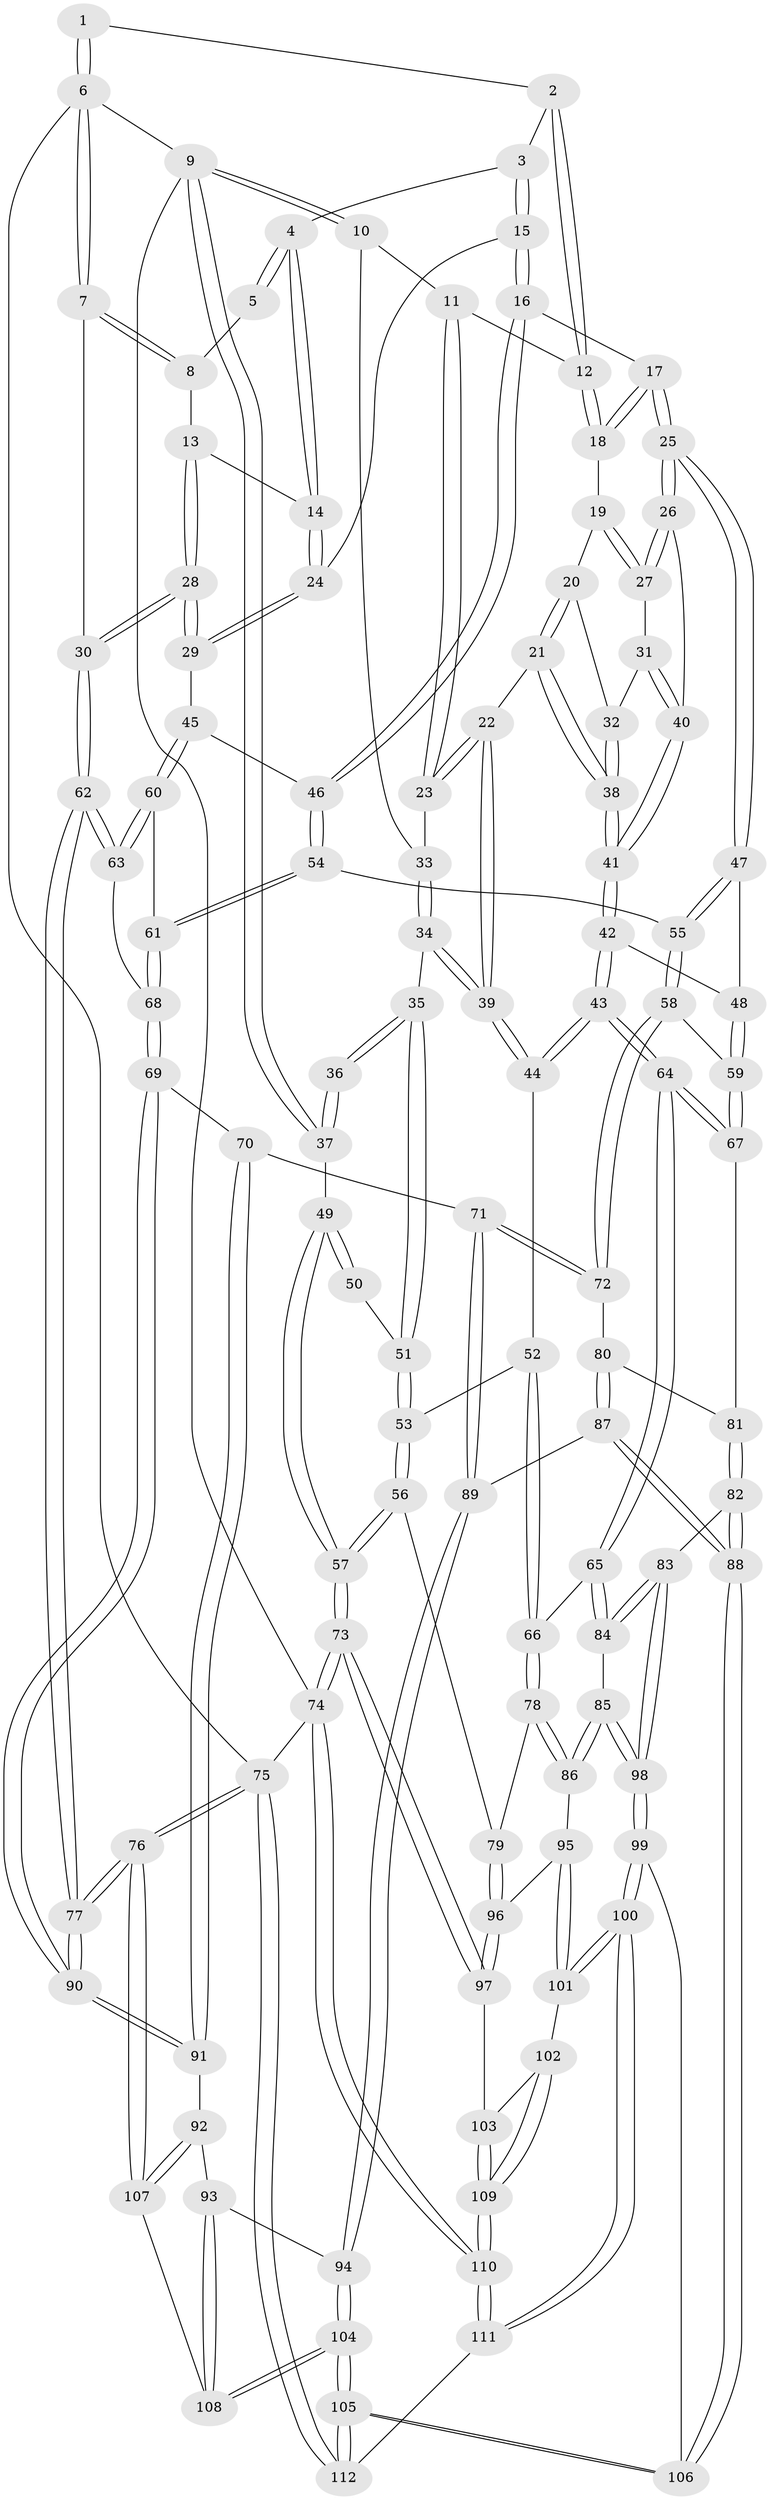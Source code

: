// coarse degree distribution, {8: 0.014925373134328358, 4: 0.29850746268656714, 3: 0.07462686567164178, 5: 0.44776119402985076, 6: 0.13432835820895522, 7: 0.014925373134328358, 2: 0.014925373134328358}
// Generated by graph-tools (version 1.1) at 2025/21/03/04/25 18:21:04]
// undirected, 112 vertices, 277 edges
graph export_dot {
graph [start="1"]
  node [color=gray90,style=filled];
  1 [pos="+0.9581725958874405+0"];
  2 [pos="+0.7584798771245087+0"];
  3 [pos="+0.7925413713389278+0"];
  4 [pos="+0.8831507181969601+0.07293450225387908"];
  5 [pos="+0.9434165817268488+0.01907930146161425"];
  6 [pos="+1+0"];
  7 [pos="+1+0"];
  8 [pos="+0.956659723609575+0.044858785555204825"];
  9 [pos="+0+0"];
  10 [pos="+0+0"];
  11 [pos="+0.45939186129586884+0"];
  12 [pos="+0.547552730777122+0"];
  13 [pos="+0.9498053915156788+0.09632718013252313"];
  14 [pos="+0.8835875997883555+0.07504368533788354"];
  15 [pos="+0.7716193532764839+0.1522938325170745"];
  16 [pos="+0.7443914654123062+0.1844998338990285"];
  17 [pos="+0.6881736170970613+0.19110989466145797"];
  18 [pos="+0.5524104002378625+0"];
  19 [pos="+0.5136745161795764+0.019269501488488223"];
  20 [pos="+0.4749218596244779+0.0952886467028323"];
  21 [pos="+0.3393136243025165+0.1432848689625708"];
  22 [pos="+0.3389806826485368+0.14306455184164132"];
  23 [pos="+0.3399266389066603+0.10996599798328693"];
  24 [pos="+0.8518209784378264+0.12405196587403841"];
  25 [pos="+0.668948202180892+0.2116433730296365"];
  26 [pos="+0.6000982163373798+0.19591261687989964"];
  27 [pos="+0.5455829633487679+0.15223498588810438"];
  28 [pos="+1+0.2274746233030307"];
  29 [pos="+1+0.24699351598129146"];
  30 [pos="+1+0.2194258812395646"];
  31 [pos="+0.5117900543837915+0.16474077448925145"];
  32 [pos="+0.47271170160846604+0.13070728272941956"];
  33 [pos="+0.11133875063051424+0"];
  34 [pos="+0.19406250851080784+0.19478414438384684"];
  35 [pos="+0.18431169710918704+0.1981954388044415"];
  36 [pos="+0.08480391546592826+0.20747238297703807"];
  37 [pos="+0+0"];
  38 [pos="+0.41648222723947265+0.2323517076222163"];
  39 [pos="+0.1951091714386979+0.1954649527776142"];
  40 [pos="+0.49770351485325837+0.22026210845623892"];
  41 [pos="+0.4301938243431377+0.27001022403565006"];
  42 [pos="+0.42821427968861037+0.31289805938605625"];
  43 [pos="+0.4241725543220145+0.31865721973059735"];
  44 [pos="+0.2328611968339346+0.2957720197260951"];
  45 [pos="+0.9316224963961897+0.29201418677950636"];
  46 [pos="+0.8730006822080751+0.29498527232426686"];
  47 [pos="+0.6447587449695742+0.2932624000541347"];
  48 [pos="+0.6186852974756363+0.3158487219021007"];
  49 [pos="+0+0.2597039667122245"];
  50 [pos="+0.04574291230677418+0.2591765906480346"];
  51 [pos="+0.07519538536243081+0.31599355137508967"];
  52 [pos="+0.21321541396075905+0.34379883113009985"];
  53 [pos="+0.06043923234068799+0.4209089846313272"];
  54 [pos="+0.7850742660204892+0.3962316062335461"];
  55 [pos="+0.7758901349958238+0.39956072214898386"];
  56 [pos="+0+0.5287157321612667"];
  57 [pos="+0+0.542118097469394"];
  58 [pos="+0.7298769662146819+0.47892388866608665"];
  59 [pos="+0.6060715050753742+0.43985438210601135"];
  60 [pos="+0.9362729812919185+0.4213189719238763"];
  61 [pos="+0.8609480949146046+0.4553457046365385"];
  62 [pos="+1+0.4935008112069294"];
  63 [pos="+0.9812881453211906+0.4815981064837399"];
  64 [pos="+0.418809865029465+0.46599579764481097"];
  65 [pos="+0.4165178617011493+0.4685139800494507"];
  66 [pos="+0.29824625041119224+0.5037260320780313"];
  67 [pos="+0.5530219272504172+0.48315088642750553"];
  68 [pos="+0.8774455679870641+0.579686405700951"];
  69 [pos="+0.8771889649439519+0.5802549076626147"];
  70 [pos="+0.8560467660788784+0.5965742752582801"];
  71 [pos="+0.8263933431582833+0.5935563979530349"];
  72 [pos="+0.7398793008168043+0.5354734040997458"];
  73 [pos="+0+0.7960488892346254"];
  74 [pos="+0+1"];
  75 [pos="+1+1"];
  76 [pos="+1+1"];
  77 [pos="+1+0.6928078584163397"];
  78 [pos="+0.2657406621596887+0.5381809331934094"];
  79 [pos="+0.0449999887413332+0.5557761325083274"];
  80 [pos="+0.6841694600951881+0.5724241073744936"];
  81 [pos="+0.5774665998862833+0.5362050470379925"];
  82 [pos="+0.5414912409917385+0.7057428546481525"];
  83 [pos="+0.5413371741146378+0.7057072041176837"];
  84 [pos="+0.4414171327899937+0.5788362352168226"];
  85 [pos="+0.3296646095457643+0.6974554228602584"];
  86 [pos="+0.30559598109967095+0.6877423842723709"];
  87 [pos="+0.6391538037970863+0.7011304824351903"];
  88 [pos="+0.5515501094985851+0.7129069181880708"];
  89 [pos="+0.7044208085068511+0.7288866394951711"];
  90 [pos="+1+0.6900643837326631"];
  91 [pos="+0.8921409823475039+0.7303189969664584"];
  92 [pos="+0.8740296468926457+0.7668032704221005"];
  93 [pos="+0.7897210478350367+0.7874478291038278"];
  94 [pos="+0.7507326112537069+0.7941546786574755"];
  95 [pos="+0.2650966664693032+0.7126335717587228"];
  96 [pos="+0.18084779316544244+0.7344439958838828"];
  97 [pos="+0.15970650184548507+0.7920032089877321"];
  98 [pos="+0.3862426374210613+0.7467022393548108"];
  99 [pos="+0.37882920258904934+0.8013141160213392"];
  100 [pos="+0.3199439948585085+0.9238375642321371"];
  101 [pos="+0.2779369123879773+0.8848663858608566"];
  102 [pos="+0.23162462269891726+0.8605756901381365"];
  103 [pos="+0.161407650787161+0.7970823750646633"];
  104 [pos="+0.7103397695395716+0.9248359247311125"];
  105 [pos="+0.596229820068931+1"];
  106 [pos="+0.5558277796768463+0.8903765929522939"];
  107 [pos="+0.9589229649889447+0.9204536587178673"];
  108 [pos="+0.8644732703704978+0.9164074707012996"];
  109 [pos="+0.0895802385540945+0.9524278460976362"];
  110 [pos="+0+1"];
  111 [pos="+0.3643960194203659+1"];
  112 [pos="+0.5838239099257119+1"];
  1 -- 2;
  1 -- 6;
  1 -- 6;
  2 -- 3;
  2 -- 12;
  2 -- 12;
  3 -- 4;
  3 -- 15;
  3 -- 15;
  4 -- 5;
  4 -- 5;
  4 -- 14;
  4 -- 14;
  5 -- 8;
  6 -- 7;
  6 -- 7;
  6 -- 9;
  6 -- 75;
  7 -- 8;
  7 -- 8;
  7 -- 30;
  8 -- 13;
  9 -- 10;
  9 -- 10;
  9 -- 37;
  9 -- 37;
  9 -- 74;
  10 -- 11;
  10 -- 33;
  11 -- 12;
  11 -- 23;
  11 -- 23;
  12 -- 18;
  12 -- 18;
  13 -- 14;
  13 -- 28;
  13 -- 28;
  14 -- 24;
  14 -- 24;
  15 -- 16;
  15 -- 16;
  15 -- 24;
  16 -- 17;
  16 -- 46;
  16 -- 46;
  17 -- 18;
  17 -- 18;
  17 -- 25;
  17 -- 25;
  18 -- 19;
  19 -- 20;
  19 -- 27;
  19 -- 27;
  20 -- 21;
  20 -- 21;
  20 -- 32;
  21 -- 22;
  21 -- 38;
  21 -- 38;
  22 -- 23;
  22 -- 23;
  22 -- 39;
  22 -- 39;
  23 -- 33;
  24 -- 29;
  24 -- 29;
  25 -- 26;
  25 -- 26;
  25 -- 47;
  25 -- 47;
  26 -- 27;
  26 -- 27;
  26 -- 40;
  27 -- 31;
  28 -- 29;
  28 -- 29;
  28 -- 30;
  28 -- 30;
  29 -- 45;
  30 -- 62;
  30 -- 62;
  31 -- 32;
  31 -- 40;
  31 -- 40;
  32 -- 38;
  32 -- 38;
  33 -- 34;
  33 -- 34;
  34 -- 35;
  34 -- 39;
  34 -- 39;
  35 -- 36;
  35 -- 36;
  35 -- 51;
  35 -- 51;
  36 -- 37;
  36 -- 37;
  37 -- 49;
  38 -- 41;
  38 -- 41;
  39 -- 44;
  39 -- 44;
  40 -- 41;
  40 -- 41;
  41 -- 42;
  41 -- 42;
  42 -- 43;
  42 -- 43;
  42 -- 48;
  43 -- 44;
  43 -- 44;
  43 -- 64;
  43 -- 64;
  44 -- 52;
  45 -- 46;
  45 -- 60;
  45 -- 60;
  46 -- 54;
  46 -- 54;
  47 -- 48;
  47 -- 55;
  47 -- 55;
  48 -- 59;
  48 -- 59;
  49 -- 50;
  49 -- 50;
  49 -- 57;
  49 -- 57;
  50 -- 51;
  51 -- 53;
  51 -- 53;
  52 -- 53;
  52 -- 66;
  52 -- 66;
  53 -- 56;
  53 -- 56;
  54 -- 55;
  54 -- 61;
  54 -- 61;
  55 -- 58;
  55 -- 58;
  56 -- 57;
  56 -- 57;
  56 -- 79;
  57 -- 73;
  57 -- 73;
  58 -- 59;
  58 -- 72;
  58 -- 72;
  59 -- 67;
  59 -- 67;
  60 -- 61;
  60 -- 63;
  60 -- 63;
  61 -- 68;
  61 -- 68;
  62 -- 63;
  62 -- 63;
  62 -- 77;
  62 -- 77;
  63 -- 68;
  64 -- 65;
  64 -- 65;
  64 -- 67;
  64 -- 67;
  65 -- 66;
  65 -- 84;
  65 -- 84;
  66 -- 78;
  66 -- 78;
  67 -- 81;
  68 -- 69;
  68 -- 69;
  69 -- 70;
  69 -- 90;
  69 -- 90;
  70 -- 71;
  70 -- 91;
  70 -- 91;
  71 -- 72;
  71 -- 72;
  71 -- 89;
  71 -- 89;
  72 -- 80;
  73 -- 74;
  73 -- 74;
  73 -- 97;
  73 -- 97;
  74 -- 110;
  74 -- 110;
  74 -- 75;
  75 -- 76;
  75 -- 76;
  75 -- 112;
  75 -- 112;
  76 -- 77;
  76 -- 77;
  76 -- 107;
  76 -- 107;
  77 -- 90;
  77 -- 90;
  78 -- 79;
  78 -- 86;
  78 -- 86;
  79 -- 96;
  79 -- 96;
  80 -- 81;
  80 -- 87;
  80 -- 87;
  81 -- 82;
  81 -- 82;
  82 -- 83;
  82 -- 88;
  82 -- 88;
  83 -- 84;
  83 -- 84;
  83 -- 98;
  83 -- 98;
  84 -- 85;
  85 -- 86;
  85 -- 86;
  85 -- 98;
  85 -- 98;
  86 -- 95;
  87 -- 88;
  87 -- 88;
  87 -- 89;
  88 -- 106;
  88 -- 106;
  89 -- 94;
  89 -- 94;
  90 -- 91;
  90 -- 91;
  91 -- 92;
  92 -- 93;
  92 -- 107;
  92 -- 107;
  93 -- 94;
  93 -- 108;
  93 -- 108;
  94 -- 104;
  94 -- 104;
  95 -- 96;
  95 -- 101;
  95 -- 101;
  96 -- 97;
  96 -- 97;
  97 -- 103;
  98 -- 99;
  98 -- 99;
  99 -- 100;
  99 -- 100;
  99 -- 106;
  100 -- 101;
  100 -- 101;
  100 -- 111;
  100 -- 111;
  101 -- 102;
  102 -- 103;
  102 -- 109;
  102 -- 109;
  103 -- 109;
  103 -- 109;
  104 -- 105;
  104 -- 105;
  104 -- 108;
  104 -- 108;
  105 -- 106;
  105 -- 106;
  105 -- 112;
  105 -- 112;
  107 -- 108;
  109 -- 110;
  109 -- 110;
  110 -- 111;
  110 -- 111;
  111 -- 112;
}
